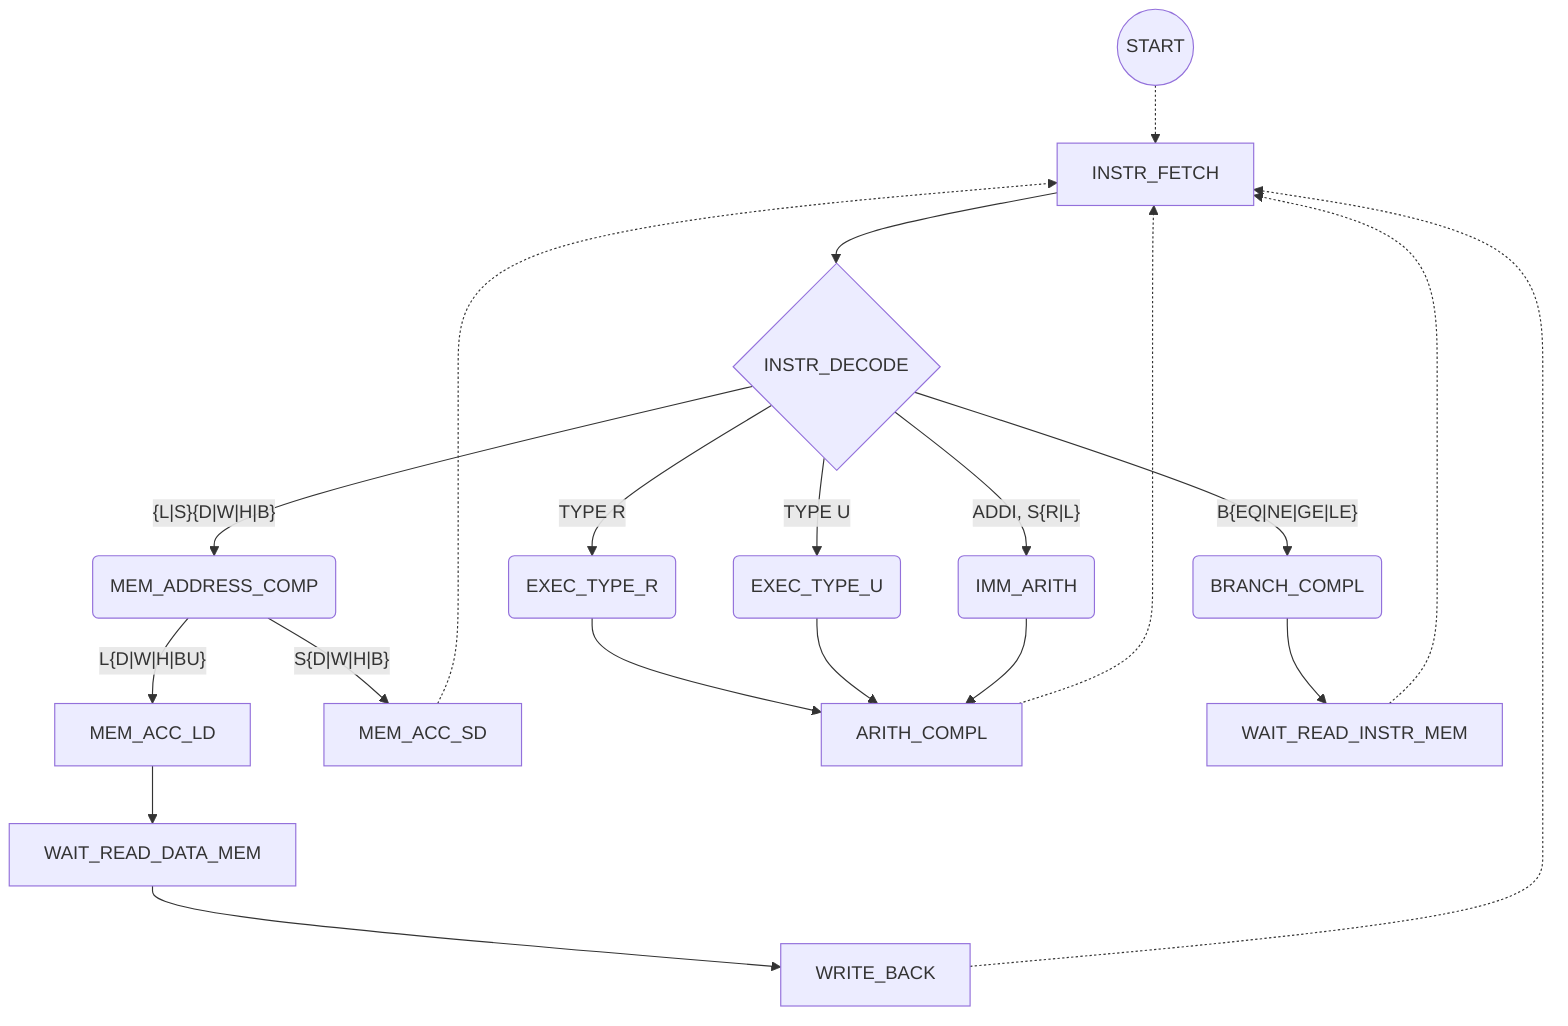 graph TD
START((START)) -.-> INSTR_FETCH

INSTR_FETCH --> INSTR_DECODE{INSTR_DECODE}

INSTR_DECODE -->|"{L|S}{D|W|H|B}"| MEM_ADDRESS_COMP(MEM_ADDRESS_COMP)
INSTR_DECODE -->|"ADDI, S{R|L}"| IMM_ARITH(IMM_ARITH)
INSTR_DECODE -->|"TYPE R"| EXEC_TYPE_R(EXEC_TYPE_R)
INSTR_DECODE -->|"TYPE U"| EXEC_TYPE_U(EXEC_TYPE_U)
INSTR_DECODE -->|"B{EQ|NE|GE|LE}"| BRANCH_COMPL(BRANCH_COMPL)


MEM_ADDRESS_COMP -->|"L{D|W|H|BU}"| MEM_ACC_LD
MEM_ADDRESS_COMP -->|"S{D|W|H|B}"| MEM_ACC_SD
MEM_ACC_LD --> WAIT_READ_DATA_MEM
WAIT_READ_DATA_MEM --> WRITE_BACK

EXEC_TYPE_R --> ARITH_COMPL
EXEC_TYPE_U --> ARITH_COMPL
IMM_ARITH   --> ARITH_COMPL

BRANCH_COMPL --> WAIT_READ_INSTR_MEM

WAIT_READ_INSTR_MEM -.-> INSTR_FETCH
WRITE_BACK -.-> INSTR_FETCH
MEM_ACC_SD -.-> INSTR_FETCH
ARITH_COMPL -.-> INSTR_FETCH